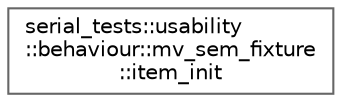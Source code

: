 digraph "类继承关系图"
{
 // LATEX_PDF_SIZE
  bgcolor="transparent";
  edge [fontname=Helvetica,fontsize=10,labelfontname=Helvetica,labelfontsize=10];
  node [fontname=Helvetica,fontsize=10,shape=box,height=0.2,width=0.4];
  rankdir="LR";
  Node0 [id="Node000000",label="serial_tests::usability\l::behaviour::mv_sem_fixture\l::item_init",height=0.2,width=0.4,color="grey40", fillcolor="white", style="filled",URL="$structserial__tests_1_1usability_1_1behaviour_1_1mv__sem__fixture_1_1item__init.html",tooltip=" "];
}
